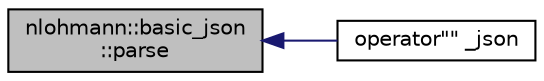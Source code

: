 digraph "nlohmann::basic_json::parse"
{
 // INTERACTIVE_SVG=YES
  edge [fontname="Helvetica",fontsize="10",labelfontname="Helvetica",labelfontsize="10"];
  node [fontname="Helvetica",fontsize="10",shape=record];
  rankdir="LR";
  Node419 [label="nlohmann::basic_json\l::parse",height=0.2,width=0.4,color="black", fillcolor="grey75", style="filled", fontcolor="black"];
  Node419 -> Node420 [dir="back",color="midnightblue",fontsize="10",style="solid"];
  Node420 [label="operator\"\" _json",height=0.2,width=0.4,color="black", fillcolor="white", style="filled",URL="$json_8hpp.html#a106b949d848bb8243a7cf94f11bcebf1",tooltip="user-defined string literal for JSON values "];
}
